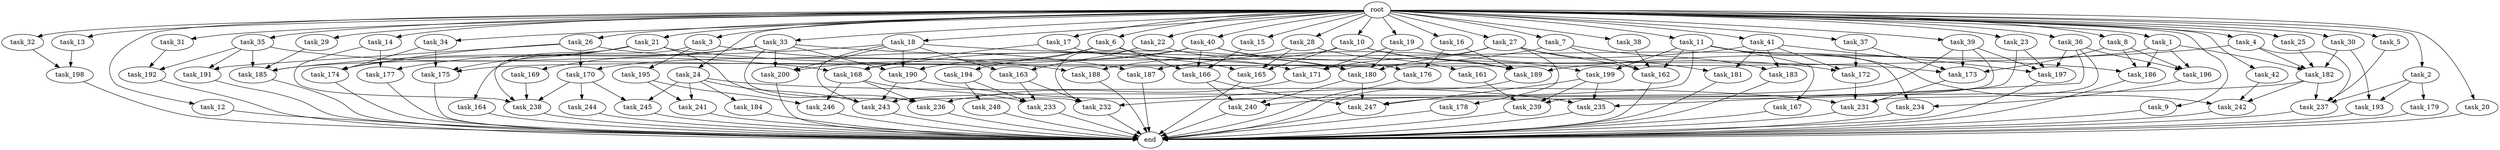 digraph G {
  task_8 [size="102.400000"];
  task_239 [size="92771293593.600006"];
  task_173 [size="237941188198.400024"];
  task_17 [size="102.400000"];
  task_32 [size="102.400000"];
  task_242 [size="23192823398.400002"];
  task_35 [size="102.400000"];
  task_161 [size="54975581388.800003"];
  task_26 [size="102.400000"];
  task_15 [size="102.400000"];
  task_167 [size="7730941132.800000"];
  task_166 [size="14602888806.400002"];
  task_177 [size="99643241267.200012"];
  task_33 [size="102.400000"];
  task_186 [size="103079215104.000000"];
  task_181 [size="77309411328.000000"];
  task_231 [size="126272038502.400009"];
  task_241 [size="63565515980.800003"];
  task_233 [size="48103633715.200005"];
  task_176 [size="24910810316.800003"];
  task_187 [size="91053306675.200012"];
  task_13 [size="102.400000"];
  task_30 [size="102.400000"];
  task_5 [size="102.400000"];
  task_200 [size="24910810316.800003"];
  task_6 [size="102.400000"];
  task_184 [size="21474836480.000000"];
  task_240 [size="146887881523.200012"];
  task_22 [size="102.400000"];
  task_169 [size="13743895347.200001"];
  task_3 [size="102.400000"];
  task_179 [size="54975581388.800003"];
  task_234 [size="15461882265.600000"];
  task_164 [size="3435973836.800000"];
  task_188 [size="73014444032.000000"];
  task_236 [size="72155450572.800003"];
  task_183 [size="139156940390.399994"];
  task_42 [size="102.400000"];
  task_193 [size="124554051584.000000"];
  task_41 [size="102.400000"];
  task_16 [size="102.400000"];
  task_191 [size="35218731827.200005"];
  task_175 [size="154618822656.000000"];
  task_189 [size="164067750707.200012"];
  root [size="0.000000"];
  task_182 [size="160631776870.399994"];
  task_245 [size="107374182400.000000"];
  task_12 [size="102.400000"];
  task_21 [size="102.400000"];
  task_18 [size="102.400000"];
  task_180 [size="32641751449.600002"];
  task_31 [size="102.400000"];
  task_244 [size="85899345920.000000"];
  task_9 [size="102.400000"];
  task_237 [size="163208757248.000000"];
  task_168 [size="91053306675.200012"];
  task_192 [size="68719476736.000000"];
  task_28 [size="102.400000"];
  task_174 [size="162349763788.800018"];
  task_247 [size="184683593728.000000"];
  task_29 [size="102.400000"];
  task_185 [size="106515188940.800003"];
  task_34 [size="102.400000"];
  task_10 [size="102.400000"];
  task_163 [size="11166914969.600000"];
  task_178 [size="7730941132.800000"];
  task_194 [size="7730941132.800000"];
  task_2 [size="102.400000"];
  task_171 [size="18897856102.400002"];
  end [size="0.000000"];
  task_7 [size="102.400000"];
  task_197 [size="239659175116.800018"];
  task_38 [size="102.400000"];
  task_39 [size="102.400000"];
  task_14 [size="102.400000"];
  task_24 [size="102.400000"];
  task_198 [size="109951162777.600006"];
  task_195 [size="3435973836.800000"];
  task_243 [size="121977071206.400009"];
  task_19 [size="102.400000"];
  task_36 [size="102.400000"];
  task_196 [size="141733920768.000000"];
  task_170 [size="76450417868.800003"];
  task_25 [size="102.400000"];
  task_4 [size="102.400000"];
  task_40 [size="102.400000"];
  task_235 [size="100502234726.400009"];
  task_27 [size="102.400000"];
  task_232 [size="60129542144.000000"];
  task_20 [size="102.400000"];
  task_23 [size="102.400000"];
  task_37 [size="102.400000"];
  task_165 [size="132284992716.800003"];
  task_1 [size="102.400000"];
  task_11 [size="102.400000"];
  task_190 [size="20615843020.800003"];
  task_172 [size="127990025420.800003"];
  task_246 [size="55834574848.000000"];
  task_162 [size="88476326297.600006"];
  task_199 [size="77309411328.000000"];
  task_238 [size="281749854617.600037"];
  task_248 [size="3435973836.800000"];

  task_8 -> task_196 [size="838860800.000000"];
  task_8 -> task_173 [size="838860800.000000"];
  task_8 -> task_186 [size="838860800.000000"];
  task_239 -> end [size="1.000000"];
  task_173 -> task_231 [size="536870912.000000"];
  task_17 -> task_165 [size="75497472.000000"];
  task_17 -> task_168 [size="75497472.000000"];
  task_32 -> task_198 [size="536870912.000000"];
  task_242 -> end [size="1.000000"];
  task_35 -> task_185 [size="134217728.000000"];
  task_35 -> task_191 [size="134217728.000000"];
  task_35 -> task_168 [size="134217728.000000"];
  task_35 -> task_192 [size="134217728.000000"];
  task_161 -> task_239 [size="33554432.000000"];
  task_26 -> task_191 [size="209715200.000000"];
  task_26 -> task_170 [size="209715200.000000"];
  task_26 -> task_174 [size="209715200.000000"];
  task_26 -> task_187 [size="209715200.000000"];
  task_15 -> task_166 [size="33554432.000000"];
  task_167 -> end [size="1.000000"];
  task_166 -> task_247 [size="679477248.000000"];
  task_166 -> task_240 [size="679477248.000000"];
  task_177 -> end [size="1.000000"];
  task_33 -> task_190 [size="134217728.000000"];
  task_33 -> task_200 [size="134217728.000000"];
  task_33 -> task_232 [size="134217728.000000"];
  task_33 -> task_169 [size="134217728.000000"];
  task_33 -> task_180 [size="134217728.000000"];
  task_33 -> task_177 [size="134217728.000000"];
  task_186 -> end [size="1.000000"];
  task_181 -> end [size="1.000000"];
  task_231 -> end [size="1.000000"];
  task_241 -> end [size="1.000000"];
  task_233 -> end [size="1.000000"];
  task_176 -> end [size="1.000000"];
  task_187 -> end [size="1.000000"];
  task_13 -> task_198 [size="536870912.000000"];
  task_30 -> task_182 [size="679477248.000000"];
  task_30 -> task_193 [size="679477248.000000"];
  task_5 -> task_237 [size="301989888.000000"];
  task_200 -> end [size="1.000000"];
  task_6 -> task_194 [size="75497472.000000"];
  task_6 -> task_166 [size="75497472.000000"];
  task_6 -> task_171 [size="75497472.000000"];
  task_6 -> task_200 [size="75497472.000000"];
  task_184 -> end [size="1.000000"];
  task_240 -> end [size="1.000000"];
  task_22 -> task_163 [size="75497472.000000"];
  task_22 -> task_180 [size="75497472.000000"];
  task_22 -> task_232 [size="75497472.000000"];
  task_169 -> task_238 [size="536870912.000000"];
  task_3 -> task_188 [size="33554432.000000"];
  task_3 -> task_195 [size="33554432.000000"];
  task_3 -> task_164 [size="33554432.000000"];
  task_179 -> end [size="1.000000"];
  task_234 -> end [size="1.000000"];
  task_164 -> end [size="1.000000"];
  task_188 -> end [size="1.000000"];
  task_236 -> end [size="1.000000"];
  task_183 -> end [size="1.000000"];
  task_42 -> task_242 [size="75497472.000000"];
  task_193 -> end [size="1.000000"];
  task_41 -> task_172 [size="679477248.000000"];
  task_41 -> task_197 [size="679477248.000000"];
  task_41 -> task_181 [size="679477248.000000"];
  task_41 -> task_187 [size="679477248.000000"];
  task_41 -> task_183 [size="679477248.000000"];
  task_16 -> task_189 [size="209715200.000000"];
  task_16 -> task_176 [size="209715200.000000"];
  task_191 -> end [size="1.000000"];
  task_175 -> end [size="1.000000"];
  task_189 -> end [size="1.000000"];
  root -> task_8 [size="1.000000"];
  root -> task_14 [size="1.000000"];
  root -> task_24 [size="1.000000"];
  root -> task_13 [size="1.000000"];
  root -> task_33 [size="1.000000"];
  root -> task_12 [size="1.000000"];
  root -> task_21 [size="1.000000"];
  root -> task_18 [size="1.000000"];
  root -> task_22 [size="1.000000"];
  root -> task_31 [size="1.000000"];
  root -> task_9 [size="1.000000"];
  root -> task_5 [size="1.000000"];
  root -> task_39 [size="1.000000"];
  root -> task_36 [size="1.000000"];
  root -> task_32 [size="1.000000"];
  root -> task_26 [size="1.000000"];
  root -> task_15 [size="1.000000"];
  root -> task_6 [size="1.000000"];
  root -> task_4 [size="1.000000"];
  root -> task_25 [size="1.000000"];
  root -> task_40 [size="1.000000"];
  root -> task_30 [size="1.000000"];
  root -> task_34 [size="1.000000"];
  root -> task_3 [size="1.000000"];
  root -> task_19 [size="1.000000"];
  root -> task_10 [size="1.000000"];
  root -> task_23 [size="1.000000"];
  root -> task_37 [size="1.000000"];
  root -> task_42 [size="1.000000"];
  root -> task_1 [size="1.000000"];
  root -> task_11 [size="1.000000"];
  root -> task_17 [size="1.000000"];
  root -> task_2 [size="1.000000"];
  root -> task_41 [size="1.000000"];
  root -> task_29 [size="1.000000"];
  root -> task_20 [size="1.000000"];
  root -> task_35 [size="1.000000"];
  root -> task_7 [size="1.000000"];
  root -> task_27 [size="1.000000"];
  root -> task_38 [size="1.000000"];
  root -> task_28 [size="1.000000"];
  root -> task_16 [size="1.000000"];
  task_182 -> task_242 [size="75497472.000000"];
  task_182 -> task_237 [size="75497472.000000"];
  task_182 -> task_232 [size="75497472.000000"];
  task_245 -> end [size="1.000000"];
  task_12 -> end [size="1.000000"];
  task_21 -> task_236 [size="536870912.000000"];
  task_21 -> task_175 [size="536870912.000000"];
  task_21 -> task_174 [size="536870912.000000"];
  task_21 -> task_173 [size="536870912.000000"];
  task_21 -> task_238 [size="536870912.000000"];
  task_18 -> task_185 [size="33554432.000000"];
  task_18 -> task_190 [size="33554432.000000"];
  task_18 -> task_186 [size="33554432.000000"];
  task_18 -> task_163 [size="33554432.000000"];
  task_18 -> task_200 [size="33554432.000000"];
  task_18 -> task_243 [size="33554432.000000"];
  task_180 -> task_247 [size="679477248.000000"];
  task_180 -> task_240 [size="679477248.000000"];
  task_31 -> task_192 [size="536870912.000000"];
  task_244 -> end [size="1.000000"];
  task_9 -> end [size="1.000000"];
  task_237 -> end [size="1.000000"];
  task_168 -> task_236 [size="134217728.000000"];
  task_168 -> task_233 [size="134217728.000000"];
  task_168 -> task_246 [size="134217728.000000"];
  task_192 -> end [size="1.000000"];
  task_28 -> task_161 [size="536870912.000000"];
  task_28 -> task_170 [size="536870912.000000"];
  task_28 -> task_165 [size="536870912.000000"];
  task_174 -> end [size="1.000000"];
  task_247 -> end [size="1.000000"];
  task_29 -> task_185 [size="838860800.000000"];
  task_185 -> end [size="1.000000"];
  task_34 -> task_175 [size="838860800.000000"];
  task_34 -> task_174 [size="838860800.000000"];
  task_10 -> task_188 [size="679477248.000000"];
  task_10 -> task_189 [size="679477248.000000"];
  task_10 -> task_199 [size="679477248.000000"];
  task_10 -> task_165 [size="679477248.000000"];
  task_163 -> task_233 [size="301989888.000000"];
  task_163 -> task_232 [size="301989888.000000"];
  task_178 -> end [size="1.000000"];
  task_194 -> task_233 [size="33554432.000000"];
  task_194 -> task_248 [size="33554432.000000"];
  task_2 -> task_237 [size="536870912.000000"];
  task_2 -> task_179 [size="536870912.000000"];
  task_2 -> task_193 [size="536870912.000000"];
  task_171 -> task_236 [size="33554432.000000"];
  task_7 -> task_162 [size="679477248.000000"];
  task_7 -> task_168 [size="679477248.000000"];
  task_7 -> task_183 [size="679477248.000000"];
  task_197 -> end [size="1.000000"];
  task_38 -> task_162 [size="33554432.000000"];
  task_39 -> task_197 [size="411041792.000000"];
  task_39 -> task_173 [size="411041792.000000"];
  task_39 -> task_243 [size="411041792.000000"];
  task_39 -> task_247 [size="411041792.000000"];
  task_14 -> task_177 [size="838860800.000000"];
  task_14 -> task_238 [size="838860800.000000"];
  task_24 -> task_245 [size="209715200.000000"];
  task_24 -> task_184 [size="209715200.000000"];
  task_24 -> task_241 [size="209715200.000000"];
  task_24 -> task_231 [size="209715200.000000"];
  task_24 -> task_243 [size="209715200.000000"];
  task_198 -> end [size="1.000000"];
  task_195 -> task_241 [size="411041792.000000"];
  task_195 -> task_246 [size="411041792.000000"];
  task_243 -> end [size="1.000000"];
  task_19 -> task_172 [size="33554432.000000"];
  task_19 -> task_180 [size="33554432.000000"];
  task_19 -> task_171 [size="33554432.000000"];
  task_36 -> task_196 [size="411041792.000000"];
  task_36 -> task_231 [size="411041792.000000"];
  task_36 -> task_197 [size="411041792.000000"];
  task_36 -> task_235 [size="411041792.000000"];
  task_196 -> task_234 [size="75497472.000000"];
  task_170 -> task_245 [size="838860800.000000"];
  task_170 -> task_238 [size="838860800.000000"];
  task_170 -> task_244 [size="838860800.000000"];
  task_25 -> task_182 [size="75497472.000000"];
  task_4 -> task_189 [size="679477248.000000"];
  task_4 -> task_237 [size="679477248.000000"];
  task_4 -> task_182 [size="679477248.000000"];
  task_40 -> task_185 [size="33554432.000000"];
  task_40 -> task_189 [size="33554432.000000"];
  task_40 -> task_166 [size="33554432.000000"];
  task_40 -> task_176 [size="33554432.000000"];
  task_40 -> task_190 [size="33554432.000000"];
  task_235 -> end [size="1.000000"];
  task_27 -> task_181 [size="75497472.000000"];
  task_27 -> task_162 [size="75497472.000000"];
  task_27 -> task_180 [size="75497472.000000"];
  task_27 -> task_178 [size="75497472.000000"];
  task_27 -> task_171 [size="75497472.000000"];
  task_232 -> end [size="1.000000"];
  task_20 -> end [size="1.000000"];
  task_23 -> task_239 [size="838860800.000000"];
  task_23 -> task_197 [size="838860800.000000"];
  task_37 -> task_172 [size="536870912.000000"];
  task_37 -> task_173 [size="536870912.000000"];
  task_165 -> end [size="1.000000"];
  task_1 -> task_196 [size="134217728.000000"];
  task_1 -> task_175 [size="134217728.000000"];
  task_1 -> task_182 [size="134217728.000000"];
  task_1 -> task_186 [size="134217728.000000"];
  task_11 -> task_242 [size="75497472.000000"];
  task_11 -> task_162 [size="75497472.000000"];
  task_11 -> task_234 [size="75497472.000000"];
  task_11 -> task_199 [size="75497472.000000"];
  task_11 -> task_167 [size="75497472.000000"];
  task_11 -> task_240 [size="75497472.000000"];
  task_190 -> task_235 [size="536870912.000000"];
  task_190 -> task_243 [size="536870912.000000"];
  task_172 -> task_231 [size="75497472.000000"];
  task_246 -> end [size="1.000000"];
  task_162 -> end [size="1.000000"];
  task_199 -> task_235 [size="33554432.000000"];
  task_199 -> task_247 [size="33554432.000000"];
  task_199 -> task_239 [size="33554432.000000"];
  task_238 -> end [size="1.000000"];
  task_248 -> end [size="1.000000"];
}
